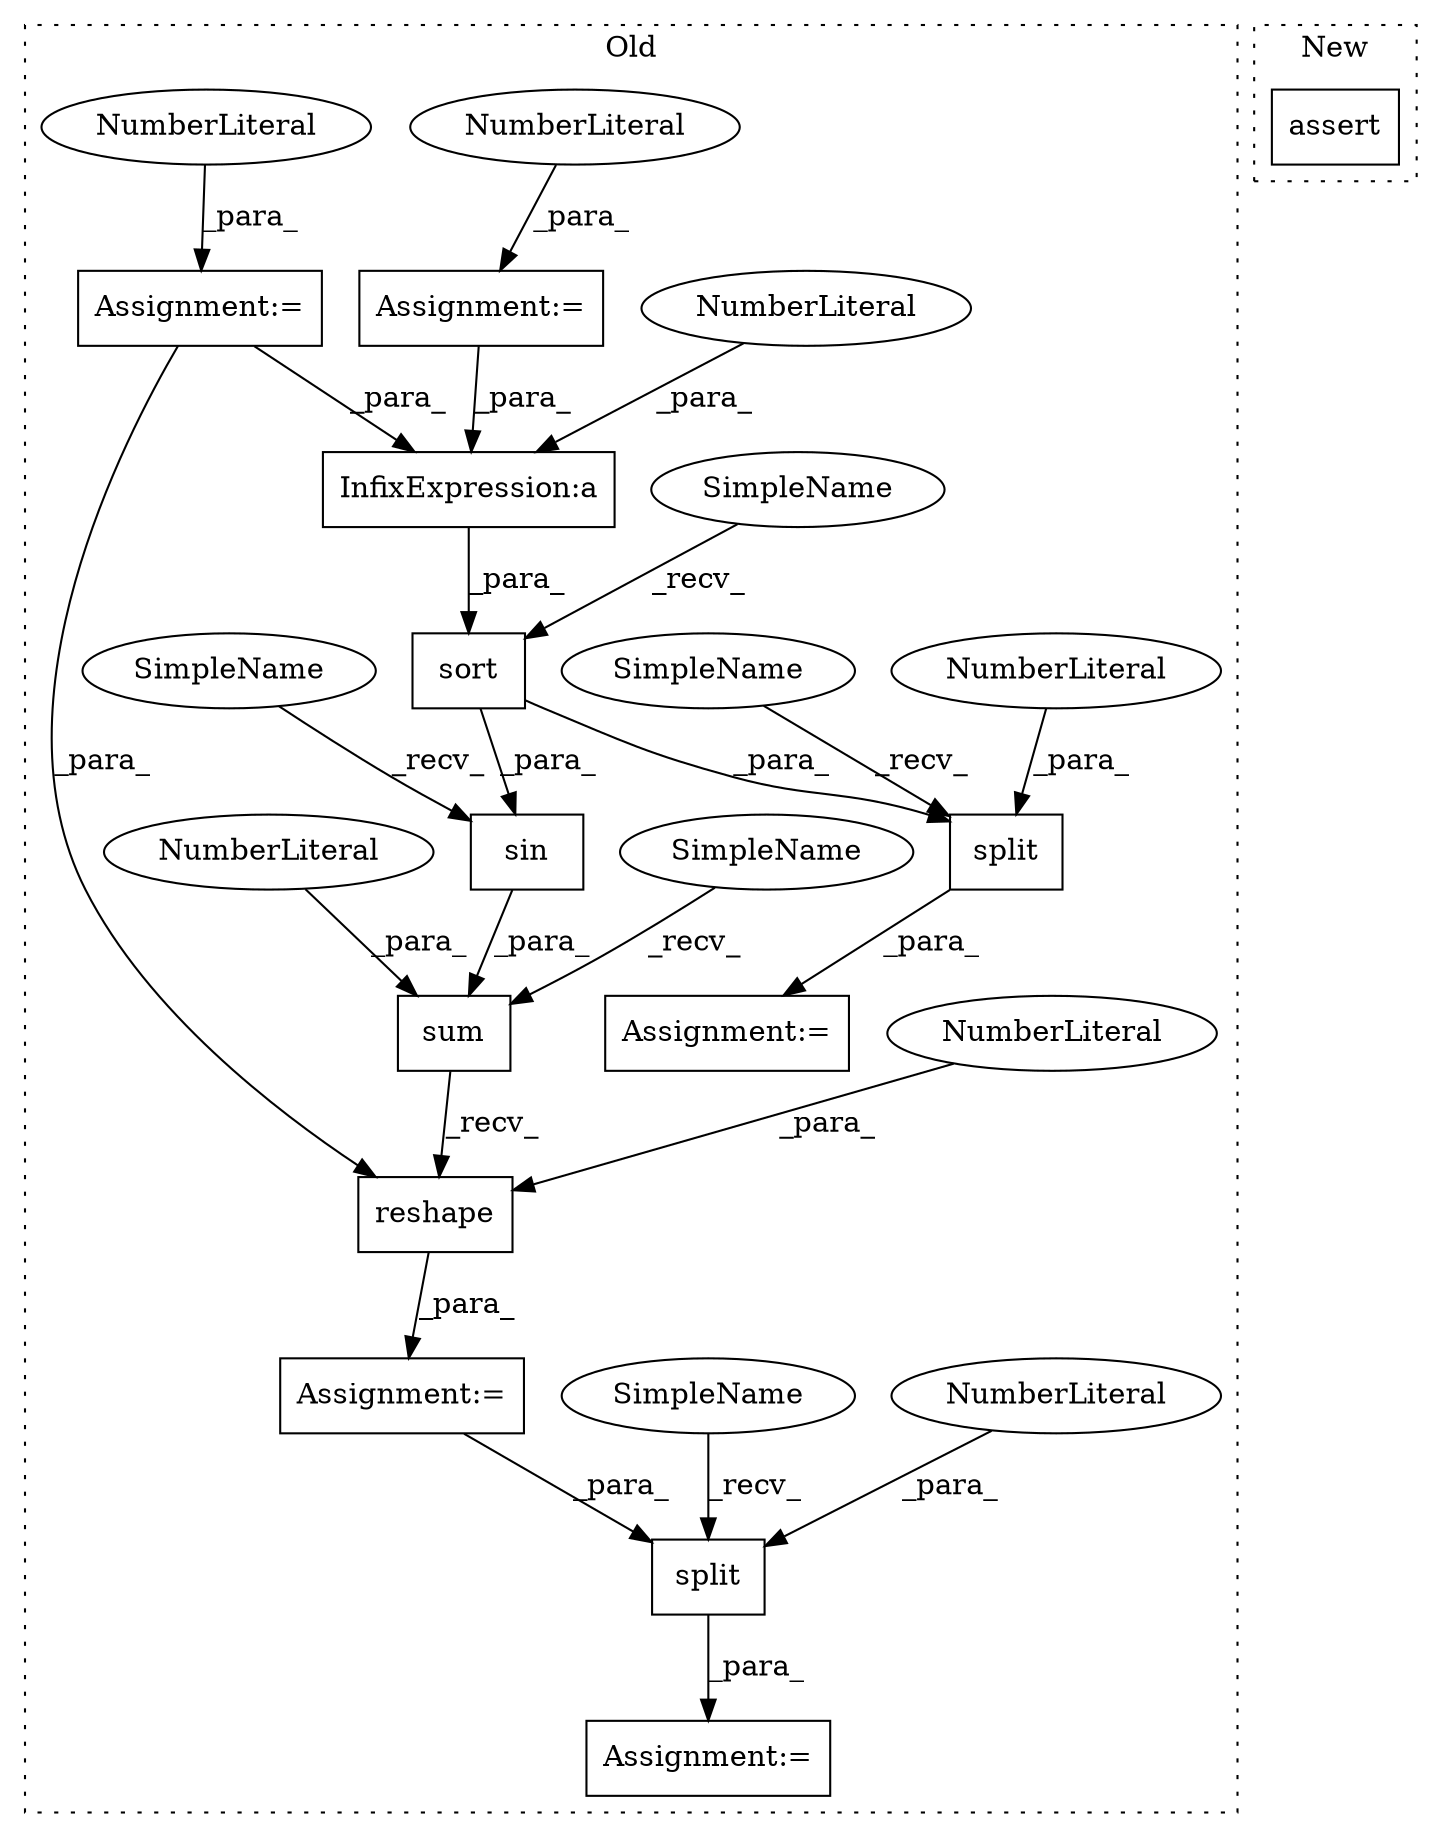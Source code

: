 digraph G {
subgraph cluster0 {
1 [label="reshape" a="32" s="442,457" l="8,1" shape="box"];
3 [label="Assignment:=" a="7" s="532" l="2" shape="box"];
4 [label="Assignment:=" a="7" s="415" l="1" shape="box"];
5 [label="NumberLiteral" a="34" s="456" l="1" shape="ellipse"];
6 [label="split" a="32" s="540,549" l="6,1" shape="box"];
7 [label="NumberLiteral" a="34" s="548" l="1" shape="ellipse"];
8 [label="split" a="32" s="494,503" l="6,1" shape="box"];
9 [label="NumberLiteral" a="34" s="502" l="1" shape="ellipse"];
10 [label="Assignment:=" a="7" s="351" l="1" shape="box"];
11 [label="NumberLiteral" a="34" s="352" l="1" shape="ellipse"];
12 [label="Assignment:=" a="7" s="486" l="2" shape="box"];
13 [label="Assignment:=" a="7" s="336" l="1" shape="box"];
14 [label="NumberLiteral" a="34" s="337" l="3" shape="ellipse"];
15 [label="InfixExpression:a" a="27" s="374" l="3" shape="box"];
16 [label="NumberLiteral" a="34" s="372" l="2" shape="ellipse"];
17 [label="sin" a="32" s="432,437" l="4,1" shape="box"];
18 [label="sum" a="32" s="422,440" l="4,1" shape="box"];
19 [label="NumberLiteral" a="34" s="439" l="1" shape="ellipse"];
20 [label="sort" a="32" s="367,407" l="5,1" shape="box"];
21 [label="SimpleName" a="42" s="416" l="5" shape="ellipse"];
22 [label="SimpleName" a="42" s="534" l="5" shape="ellipse"];
23 [label="SimpleName" a="42" s="488" l="5" shape="ellipse"];
24 [label="SimpleName" a="42" s="426" l="5" shape="ellipse"];
25 [label="SimpleName" a="42" s="361" l="5" shape="ellipse"];
label = "Old";
style="dotted";
}
subgraph cluster1 {
2 [label="assert" a="32" s="563,610" l="11,1" shape="box"];
label = "New";
style="dotted";
}
1 -> 4 [label="_para_"];
4 -> 6 [label="_para_"];
5 -> 1 [label="_para_"];
6 -> 3 [label="_para_"];
7 -> 6 [label="_para_"];
8 -> 12 [label="_para_"];
9 -> 8 [label="_para_"];
10 -> 15 [label="_para_"];
11 -> 10 [label="_para_"];
13 -> 15 [label="_para_"];
13 -> 1 [label="_para_"];
14 -> 13 [label="_para_"];
15 -> 20 [label="_para_"];
16 -> 15 [label="_para_"];
17 -> 18 [label="_para_"];
18 -> 1 [label="_recv_"];
19 -> 18 [label="_para_"];
20 -> 17 [label="_para_"];
20 -> 8 [label="_para_"];
21 -> 18 [label="_recv_"];
22 -> 6 [label="_recv_"];
23 -> 8 [label="_recv_"];
24 -> 17 [label="_recv_"];
25 -> 20 [label="_recv_"];
}